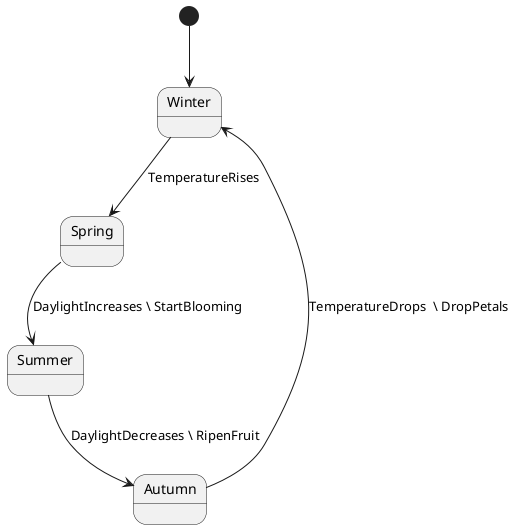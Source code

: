 @startuml Plant Seasonal Lifecycle

state Winter 
state Spring
state Summer
state Autumn

[*] --> Winter
Winter --> Spring : TemperatureRises
Spring --> Summer : DaylightIncreases \ StartBlooming
Summer --> Autumn : DaylightDecreases \ RipenFruit
Autumn --> Winter : TemperatureDrops  \ DropPetals 

@endumld
